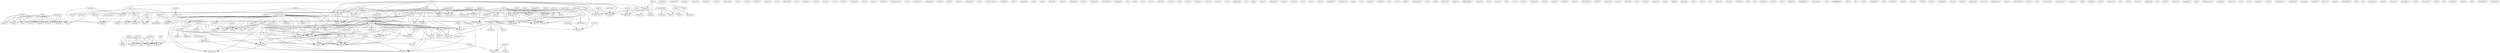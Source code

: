 digraph G {
  tale [ label="tale(2)" ];
  premise [ label="premise(1)" ];
  goes [ label="goes(1)" ];
  set [ label="set(1)" ];
  grows [ label="grows(1)" ];
  nation [ label="nation(1)" ];
  take [ label="take(1)" ];
  charge [ label="charge(1)" ];
  story [ label="story(2)" ];
  cameron [ label="cameron(1)" ];
  margaret [ label="margaret(1)" ];
  server [ label="server(2)" ];
  reply [ label="reply(1)" ];
  carries [ label="carries(1)" ];
  index [ label="index(1)" ];
  help [ label="help(1)" ];
  alt [ label="alt(1)" ];
  church [ label="church(1)" ];
  example [ label="example(1)" ];
  freedom [ label="freedom(2)" ];
  walter [ label="walter(1)" ];
  paperback [ label="paperback(1)" ];
  style [ label="style(1)" ];
  seldes [ label="seldes(1)" ];
  number [ label="number(2)" ];
  volume [ label="volume(2)" ];
  review [ label="review(1)" ];
  contains [ label="contains(3)" ];
  began [ label="began(1)" ];
  trilogy [ label="trilogy(1)" ];
  edmund [ label="edmund(1)" ];
  live [ label="live(1)" ];
  substance [ label="substance(1)" ];
  star [ label="star(1)" ];
  vertrieb [ label="vertrieb(1)" ];
  study [ label="study(1)" ];
  person [ label="person(1)" ];
  maze [ label="maze(1)" ];
  knaur [ label="knaur(1)" ];
  remained [ label="remained(1)" ];
  case [ label="case(1)" ];
  argues [ label="argues(1)" ];
  britain [ label="britain(1)" ];
  secularization [ label="secularization(1)" ];
  swinburne [ label="swinburne(3)" ];
  attempt [ label="attempt(1)" ];
  incoherent [ label="incoherent(1)" ];
  makes [ label="makes(1)" ];
  book [ label="book(4)" ];
  construct [ label="construct(1)" ];
  read [ label="read(1)" ];
  attention [ label="attention(1)" ];
  god [ label="god(15)" ];
  series [ label="series(1)" ];
  ranges [ label="ranges(1)" ];
  hand [ label="hand(1)" ];
  works [ label="works(1)" ];
  edition [ label="edition(3)" ];
  work [ label="work(2)" ];
  existence [ label="existence(6)" ];
  includes [ label="includes(3)" ];
  contempory [ label="contempory(1)" ];
  delight [ label="delight(1)" ];
  al [ label="al(1)" ];
  rebut [ label="rebut(1)" ];
  card [ label="card(1)" ];
  coherence [ label="coherence(1)" ];
  pangborn [ label="pangborn(1)" ];
  congress [ label="congress(2)" ];
  music [ label="music(1)" ];
  miller [ label="miller(1)" ];
  planet [ label="planet(1)" ];
  dictionary [ label="dictionary(1)" ];
  haught [ label="haught(1)" ];
  present [ label="present(1)" ];
  day [ label="day(1)" ];
  persecution [ label="persecution(1)" ];
  see [ label="see(1)" ];
  fish [ label="fish(5)" ];
  atheist [ label="atheist(8)" ];
  area [ label="area(2)" ];
  netcom [ label="netcom(1)" ];
  word [ label="word(1)" ];
  com [ label="com(1)" ];
  symbol [ label="symbol(1)" ];
  bumper [ label="bumper(1)" ];
  figmo [ label="figmo(1)" ];
  ibka [ label="ibka(2)" ];
  der [ label="der(2)" ];
  publish [ label="publish(4)" ];
  journal [ label="journal(2)" ];
  hour [ label="hour(1)" ];
  demonstrates [ label="demonstrates(1)" ];
  catholic [ label="catholic(1)" ];
  editor [ label="editor(1)" ];
  moulded [ label="moulded(1)" ];
  hardcover [ label="hardcover(2)" ];
  view [ label="view(2)" ];
  considers [ label="considers(1)" ];
  world [ label="world(3)" ];
  critique [ label="critique(1)" ];
  philosophy [ label="philosophy(1)" ];
  kind [ label="kind(1)" ];
  paper [ label="paper(3)" ];
  hero [ label="hero(1)" ];
  lamb [ label="lamb(1)" ];
  property [ label="property(1)" ];
  exists [ label="exists(3)" ];
  version [ label="version(3)" ];
  york [ label="york(2)" ];
  comply [ label="comply(1)" ];
  subtitled [ label="subtitled(1)" ];
  north [ label="north(1)" ];
  cathedral [ label="cathedral(1)" ];
  hollywood [ label="hollywood(1)" ];
  handmaid [ label="handmaid(1)" ];
  ew [ label="ew(1)" ];
  usa [ label="usa(1)" ];
  dunkle [ label="dunkle(1)" ];
  name [ label="name(2)" ];
  atheism [ label="atheism(11)" ];
  archive [ label="archive(2)" ];
  ibdk [ label="ibdk(1)" ];
  zur [ label="zur(1)" ];
  drive [ label="drive(1)" ];
  describe [ label="describe(1)" ];
  traces [ label="traces(1)" ];
  postfach [ label="postfach(1)" ];
  write [ label="write(5)" ];
  bay [ label="bay(1)" ];
  mail [ label="mail(1)" ];
  press [ label="press(8)" ];
  history [ label="history(6)" ];
  translation [ label="translation(1)" ];
  erste [ label="erste(1)" ];
  fax [ label="fax(2)" ];
  fiction [ label="fiction(2)" ];
  magazine [ label="magazine(1)" ];
  etc [ label="etc(1)" ];
  seems [ label="seems(1)" ];
  living [ label="living(1)" ];
  temple [ label="temple(2)" ];
  atwood [ label="atwood(1)" ];
  friend [ label="friend(1)" ];
  invasion [ label="invasion(1)" ];
  turner [ label="turner(1)" ];
  norm [ label="norm(1)" ];
  listing [ label="listing(1)" ];
  reality [ label="reality(1)" ];
  raise [ label="raise(1)" ];
  following [ label="following(1)" ];
  wi [ label="wi(1)" ];
  kung [ label="kung(1)" ];
  belief [ label="belief(3)" ];
  fate [ label="fate(1)" ];
  evil [ label="evil(1)" ];
  idea [ label="idea(2)" ];
  range [ label="range(1)" ];
  anthology [ label="anthology(3)" ];
  freethought [ label="freethought(2)" ];
  diener [ label="diener(1)" ];
  plantinga [ label="plantinga(1)" ];
  begins [ label="begins(1)" ];
  murder [ label="murder(1)" ];
  zeit [ label="zeit(1)" ];
  saint [ label="saint(1)" ];
  diary [ label="diary(1)" ];
  theocracy [ label="theocracy(1)" ];
  woman [ label="woman(2)" ];
  tries [ label="tries(1)" ];
  life [ label="life(1)" ];
  post [ label="post(2)" ];
  ink [ label="ink(1)" ];
  spent [ label="spent(1)" ];
  cohen [ label="cohen(1)" ];
  similarity [ label="similarity(1)" ];
  axiarchism [ label="axiarchism(1)" ];
  gem [ label="gem(1)" ];
  box [ label="box(3)" ];
  became [ label="became(1)" ];
  period [ label="period(1)" ];
  rely [ label="rely(1)" ];
  devil [ label="devil(1)" ];
  bank [ label="bank(1)" ];
  justification [ label="justification(2)" ];
  man [ label="man(1)" ];
  dick [ label="dick(3)" ];
  healer [ label="healer(2)" ];
  group [ label="group(1)" ];
  relevance [ label="relevance(1)" ];
  leibowitz [ label="leibowitz(2)" ];
  origin [ label="origin(1)" ];
  germany [ label="germany(3)" ];
  bibliography [ label="bibliography(1)" ];
  terminology [ label="terminology(1)" ];
  usage [ label="usage(1)" ];
  defining [ label="defining(1)" ];
  appendix [ label="appendix(2)" ];
  demand [ label="demand(1)" ];
  fuss [ label="fuss(1)" ];
  reason [ label="reason(1)" ];
  lelie [ label="lelie(1)" ];
  claus [ label="claus(1)" ];
  death [ label="death(1)" ];
  humanist [ label="humanist(1)" ];
  internationaler [ label="internationaler(2)" ];
  brain [ label="brain(2)" ];
  beam [ label="beam(1)" ];
  listening [ label="listening(1)" ];
  laser [ label="laser(1)" ];
  austin [ label="austin(2)" ];
  canyon [ label="canyon(1)" ];
  catalog [ label="catalog(1)" ];
  gordon [ label="gordon(1)" ];
  information [ label="information(1)" ];
  faith [ label="faith(2)" ];
  pot [ label="pot(2)" ];
  berlin [ label="berlin(2)" ];
  hannover [ label="hannover(1)" ];
  theism [ label="theism(3)" ];
  imputation [ label="imputation(1)" ];
  century [ label="century(1)" ];
  price [ label="price(1)" ];
  america [ label="america(1)" ];
  way [ label="way(2)" ];
  mainstream [ label="mainstream(1)" ];
  newsletter [ label="newsletter(1)" ];
  joe [ label="joe(1)" ];
  conway [ label="conway(1)" ];
  george [ label="george(1)" ];
  realm [ label="realm(1)" ];
  philip [ label="philip(2)" ];
  lynn [ label="lynn(1)" ];
  platinga [ label="platinga(1)" ];
  oxford [ label="oxford(1)" ];
  gold [ label="gold(1)" ];
  christian [ label="christian(2)" ];
  effect [ label="effect(1)" ];
  bible [ label="bible(5)" ];
  radio [ label="radio(1)" ];
  peter [ label="peter(1)" ];
  christianity [ label="christianity(4)" ];
  searches [ label="searches(1)" ];
  martin [ label="martin(1)" ];
  creed [ label="creed(1)" ];
  earth [ label="earth(2)" ];
  deity [ label="deity(2)" ];
  returns [ label="returns(1)" ];
  system [ label="system(1)" ];
  pp [ label="pp(1)" ];
  address [ label="address(1)" ];
  anyone [ label="anyone(1)" ];
  library [ label="library(1)" ];
  street [ label="street(2)" ];
  aah [ label="aah(1)" ];
  rh [ label="rh(1)" ];
  produce [ label="produce(1)" ];
  proof [ label="proof(1)" ];
  rosa [ label="rosa(2)" ];
  thought [ label="thought(1)" ];
  description [ label="description(1)" ];
  road [ label="road(2)" ];
  association [ label="association(2)" ];
  use [ label="use(1)" ];
  atwood [ label="atwood(1)" ];
  philadelphia [ label="philadelphia(1)" ];
  looks [ label="looks(1)" ];
  die [ label="die(1)" ];
  hrsg [ label="hrsg(1)" ];
  ballantine [ label="ballantine(1)" ];
  lion [ label="lion(1)" ];
  concept [ label="concept(1)" ];
  cardiff [ label="cardiff(1)" ];
  german [ label="german(1)" ];
  believed [ label="believed(1)" ];
  sort [ label="sort(1)" ];
  addresses [ label="addresses(1)" ];
  bund [ label="bund(1)" ];
  laurel [ label="laurel(1)" ];
  handbook [ label="handbook(1)" ];
  square [ label="square(1)" ];
  france [ label="france(1)" ];
  mantis [ label="mantis(3)" ];
  holloway [ label="holloway(1)" ];
  society [ label="society(3)" ];
  compromise [ label="compromise(1)" ];
  know [ label="know(1)" ];
  contradicts [ label="contradicts(1)" ];
  religion [ label="religion(6)" ];
  technology [ label="technology(2)" ];
  uk [ label="uk(3)" ];
  christ [ label="christ(1)" ];
  hall [ label="hall(1)" ];
  rationalism [ label="rationalism(1)" ];
  materialien [ label="materialien(1)" ];
  madness [ label="madness(1)" ];
  king [ label="king(1)" ];
  buffalo [ label="buffalo(3)" ];
  foote [ label="foote(2)" ];
  examiner [ label="examiner(1)" ];
  nd [ label="nd(1)" ];
  truth [ label="truth(1)" ];
  michael [ label="michael(1)" ];
  sidgwick [ label="sidgwick(1)" ];
  lynn [ label="lynn(1)" ];
  ny [ label="ny(2)" ];
  edgar [ label="edgar(1)" ];
  doomsday [ label="doomsday(2)" ];
  humanism [ label="humanism(5)" ];
  morality [ label="morality(1)" ];
  emphasis [ label="emphasis(1)" ];
  novel [ label="novel(3)" ];
  aap [ label="aap(1)" ];
  informationen [ label="informationen(1)" ];
  england [ label="england(1)" ];
  kingdom [ label="kingdom(1)" ];
  american [ label="american(1)" ];
  miz [ label="miz(2)" ];
  kant [ label="kant(1)" ];
  university [ label="university(3)" ];
  mackie [ label="mackie(3)" ];
  passage [ label="passage(1)" ];
  prometheus [ label="prometheus(4)" ];
  santa [ label="santa(2)" ];
  organization [ label="organization(1)" ];
  rationalist [ label="rationalist(1)" ];
  mathew [ label="mathew(3)" ];
  co [ label="co(3)" ];
  bantam [ label="bantam(1)" ];
  swinburne [ label="swinburne(2)" ];
  oxford [ label="oxford(1)" ];
  canticle [ label="canticle(1)" ];
  galactic [ label="galactic(1)" ];
  hume [ label="hume(1)" ];
  freethinker [ label="freethinker(1)" ];
  ffrf [ label="ffrf(1)" ];
  rl [ label="rl(1)" ];
  performed [ label="performed(1)" ];
  miracle [ label="miracle(2)" ];
  wrote [ label="wrote(3)" ];
  newman [ label="newman(1)" ];
  telephone [ label="telephone(4)" ];
  mail [ label="mail(2)" ];
  fernwright [ label="fernwright(1)" ];
  stein [ label="stein(1)" ];
  december [ label="december(1)" ];
  mind [ label="mind(1)" ];
  tx [ label="tx(2)" ];
  madison [ label="madison(1)" ];
  conduit [ label="conduit(1)" ];
  ball [ label="ball(2)" ];
  usa [ label="usa(3)" ];
  foundation [ label="foundation(2)" ];
  isbn [ label="isbn(4)" ];
  norm [ label="norm(1)" ];
  evolution [ label="evolution(3)" ];
  tale -> premise [ label="1" ];
  tale -> goes [ label="1" ];
  tale -> set [ label="1" ];
  tale -> grows [ label="1" ];
  tale -> nation [ label="1" ];
  tale -> take [ label="1" ];
  tale -> charge [ label="1" ];
  tale -> story [ label="1" ];
  server -> reply [ label="1" ];
  server -> carries [ label="1" ];
  server -> index [ label="1" ];
  server -> help [ label="1" ];
  server -> alt [ label="1" ];
  volume -> review [ label="1" ];
  volume -> contains [ label="1" ];
  volume -> began [ label="1" ];
  volume -> trilogy [ label="1" ];
  swinburne -> attempt [ label="1" ];
  swinburne -> incoherent [ label="1" ];
  swinburne -> makes [ label="1" ];
  swinburne -> book [ label="2" ];
  swinburne -> construct [ label="1" ];
  swinburne -> read [ label="1" ];
  swinburne -> attention [ label="1" ];
  swinburne -> god [ label="1" ];
  swinburne -> series [ label="1" ];
  swinburne -> ranges [ label="1" ];
  swinburne -> hand [ label="1" ];
  swinburne -> works [ label="1" ];
  swinburne -> edition [ label="1" ];
  swinburne -> work [ label="1" ];
  swinburne -> existence [ label="1" ];
  swinburne -> includes [ label="1" ];
  swinburne -> contempory [ label="1" ];
  swinburne -> delight [ label="1" ];
  swinburne -> al [ label="1" ];
  swinburne -> rebut [ label="1" ];
  swinburne -> began [ label="1" ];
  swinburne -> trilogy [ label="1" ];
  congress -> premise [ label="1" ];
  congress -> set [ label="1" ];
  congress -> nation [ label="1" ];
  congress -> take [ label="1" ];
  congress -> charge [ label="1" ];
  congress -> story [ label="1" ];
  haught -> present [ label="1" ];
  haught -> day [ label="1" ];
  haught -> persecution [ label="1" ];
  haught -> see [ label="1" ];
  fish -> atheist [ label="1" ];
  fish -> area [ label="1" ];
  fish -> netcom [ label="1" ];
  fish -> word [ label="1" ];
  fish -> com [ label="1" ];
  fish -> symbol [ label="1" ];
  fish -> bumper [ label="1" ];
  fish -> figmo [ label="1" ];
  ibka -> der [ label="1" ];
  ibka -> publish [ label="1" ];
  ibka -> journal [ label="1" ];
  hardcover -> incoherent [ label="1" ];
  hardcover -> present [ label="1" ];
  hardcover -> view [ label="1" ];
  hardcover -> considers [ label="1" ];
  hardcover -> world [ label="1" ];
  hardcover -> critique [ label="1" ];
  hardcover -> philosophy [ label="1" ];
  hardcover -> kind [ label="1" ];
  hardcover -> paper [ label="1" ];
  exists -> version [ label="1" ];
  york -> present [ label="1" ];
  york -> view [ label="1" ];
  york -> world [ label="1" ];
  york -> philosophy [ label="1" ];
  york -> kind [ label="1" ];
  york -> paper [ label="1" ];
  incoherent -> rebut [ label="1" ];
  usa -> dunkle [ label="1" ];
  usa -> present [ label="1" ];
  usa -> atheist [ label="1" ];
  usa -> name [ label="1" ];
  usa -> atheism [ label="1" ];
  usa -> view [ label="1" ];
  usa -> bumper [ label="1" ];
  usa -> archive [ label="1" ];
  usa -> world [ label="1" ];
  usa -> philosophy [ label="1" ];
  usa -> kind [ label="1" ];
  usa -> paper [ label="1" ];
  present -> day [ label="1" ];
  present -> view [ label="1" ];
  present -> world [ label="1" ];
  present -> philosophy [ label="1" ];
  postfach -> atheist [ label="1" ];
  postfach -> write [ label="1" ];
  mail -> reply [ label="2" ];
  mail -> carries [ label="1" ];
  mail -> index [ label="2" ];
  mail -> help [ label="2" ];
  mail -> alt [ label="1" ];
  press -> atheist [ label="1" ];
  press -> history [ label="1" ];
  press -> translation [ label="1" ];
  press -> erste [ label="1" ];
  press -> publish [ label="2" ];
  press -> fax [ label="1" ];
  press -> fiction [ label="1" ];
  press -> magazine [ label="1" ];
  press -> considers [ label="1" ];
  press -> etc [ label="1" ];
  press -> seems [ label="1" ];
  press -> critique [ label="1" ];
  temple -> considers [ label="1" ];
  temple -> critique [ label="1" ];
  atwood -> goes [ label="1" ];
  atwood -> set [ label="1" ];
  atwood -> grows [ label="1" ];
  atwood -> nation [ label="1" ];
  atwood -> take [ label="1" ];
  atwood -> charge [ label="1" ];
  atwood -> story [ label="1" ];
  atheist -> friend [ label="1" ];
  atheist -> write [ label="1" ];
  norm -> listing [ label="1" ];
  history -> belief [ label="2" ];
  history -> translation [ label="1" ];
  history -> day [ label="1" ];
  history -> erste [ label="1" ];
  history -> fate [ label="2" ];
  history -> atheism [ label="2" ];
  history -> evil [ label="1" ];
  history -> etc [ label="1" ];
  history -> idea [ label="2" ];
  history -> range [ label="1" ];
  history -> anthology [ label="1" ];
  history -> persecution [ label="1" ];
  history -> freethought [ label="1" ];
  belief -> existence [ label="2" ];
  book -> read [ label="1" ];
  book -> diary [ label="1" ];
  book -> theocracy [ label="1" ];
  book -> woman [ label="1" ];
  book -> hand [ label="1" ];
  book -> works [ label="1" ];
  book -> tries [ label="1" ];
  book -> delight [ label="1" ];
  book -> began [ label="1" ];
  book -> trilogy [ label="1" ];
  book -> life [ label="1" ];
  post -> set [ label="1" ];
  post -> ink [ label="1" ];
  post -> spent [ label="1" ];
  post -> paper [ label="1" ];
  area -> netcom [ label="1" ];
  area -> com [ label="1" ];
  area -> figmo [ label="1" ];
  healer -> group [ label="1" ];
  healer -> relevance [ label="1" ];
  germany -> write [ label="1" ];
  contains -> terminology [ label="1" ];
  contains -> usage [ label="1" ];
  contains -> defining [ label="1" ];
  contains -> existence [ label="1" ];
  contains -> appendix [ label="1" ];
  internationaler -> write [ label="1" ];
  brain -> beam [ label="1" ];
  brain -> listening [ label="1" ];
  brain -> laser [ label="1" ];
  faith -> pot [ label="1" ];
  faith -> began [ label="1" ];
  faith -> trilogy [ label="1" ];
  theism -> imputation [ label="1" ];
  theism -> existence [ label="1" ];
  theism -> century [ label="1" ];
  theism -> began [ label="1" ];
  theism -> trilogy [ label="1" ];
  way -> view [ label="1" ];
  way -> idea [ label="1" ];
  way -> world [ label="1" ];
  way -> mainstream [ label="1" ];
  publish -> journal [ label="1" ];
  publish -> newsletter [ label="1" ];
  publish -> magazine [ label="1" ];
  atheism -> evil [ label="1" ];
  atheism -> god [ label="2" ];
  atheism -> idea [ label="1" ];
  atheism -> index [ label="1" ];
  atheism -> bumper [ label="3" ];
  atheism -> range [ label="1" ];
  atheism -> anthology [ label="1" ];
  atheism -> existence [ label="2" ];
  atheism -> archive [ label="3" ];
  fax -> magazine [ label="1" ];
  fax -> see [ label="1" ];
  lynn -> netcom [ label="1" ];
  lynn -> com [ label="1" ];
  lynn -> figmo [ label="1" ];
  oxford -> began [ label="1" ];
  oxford -> trilogy [ label="1" ];
  christian -> fiction [ label="1" ];
  christian -> theocracy [ label="1" ];
  christian -> imputation [ label="1" ];
  christian -> woman [ label="1" ];
  christian -> etc [ label="1" ];
  christian -> seems [ label="1" ];
  christian -> tries [ label="1" ];
  christian -> effect [ label="1" ];
  christian -> century [ label="1" ];
  christian -> life [ label="1" ];
  bible -> version [ label="1" ];
  bible -> radio [ label="1" ];
  bible -> work [ label="1" ];
  bible -> effect [ label="1" ];
  christianity -> searches [ label="1" ];
  christianity -> beam [ label="1" ];
  christianity -> considers [ label="3" ];
  christianity -> laser [ label="1" ];
  christianity -> critique [ label="3" ];
  martin -> hand [ label="1" ];
  martin -> works [ label="1" ];
  martin -> delight [ label="1" ];
  fiction -> etc [ label="1" ];
  fiction -> seems [ label="1" ];
  fiction -> story [ label="1" ];
  creed -> idea [ label="1" ];
  earth -> deity [ label="1" ];
  earth -> returns [ label="1" ];
  earth -> woman [ label="1" ];
  earth -> system [ label="1" ];
  earth -> relevance [ label="1" ];
  street -> magazine [ label="1" ];
  road -> magazine [ label="1" ];
  atwood -> take [ label="1" ];
  atwood -> charge [ label="1" ];
  atwood -> story [ label="1" ];
  god -> series [ label="1" ];
  god -> imputation [ label="1" ];
  god -> woman [ label="1" ];
  god -> system [ label="1" ];
  god -> idea [ label="2" ];
  god -> believed [ label="1" ];
  god -> edition [ label="1" ];
  god -> work [ label="1" ];
  god -> sort [ label="1" ];
  god -> existence [ label="2" ];
  god -> addresses [ label="2" ];
  god -> includes [ label="1" ];
  god -> century [ label="1" ];
  god -> contempory [ label="1" ];
  god -> rebut [ label="1" ];
  god -> began [ label="1" ];
  god -> trilogy [ label="1" ];
  mantis -> carries [ label="1" ];
  mantis -> index [ label="1" ];
  mantis -> help [ label="1" ];
  mantis -> alt [ label="1" ];
  version -> bumper [ label="1" ];
  version -> archive [ label="1" ];
  woman -> system [ label="1" ];
  woman -> tries [ label="1" ];
  woman -> life [ label="1" ];
  pot -> relevance [ label="1" ];
  religion -> technology [ label="1" ];
  religion -> bumper [ label="2" ];
  religion -> archive [ label="2" ];
  uk -> index [ label="1" ];
  uk -> help [ label="1" ];
  uk -> alt [ label="1" ];
  lynn -> figmo [ label="1" ];
  doomsday -> paper [ label="1" ];
  humanism -> listing [ label="2" ];
  humanism -> freethought [ label="2" ];
  novel -> paper [ label="1" ];
  anthology -> listing [ label="1" ];
  american -> listing [ label="1" ];
  edition -> includes [ label="1" ];
  edition -> rebut [ label="1" ];
  edition -> began [ label="1" ];
  edition -> trilogy [ label="1" ];
  work -> existence [ label="1" ];
  university -> critique [ label="1" ];
  mackie -> existence [ label="1" ];
  mackie -> includes [ label="1" ];
  mackie -> century [ label="1" ];
  mackie -> rebut [ label="1" ];
  prometheus -> effect [ label="1" ];
  prometheus -> persecution [ label="1" ];
  prometheus -> see [ label="1" ];
  mathew -> co [ label="2" ];
  swinburne -> existence [ label="1" ];
  swinburne -> includes [ label="1" ];
  swinburne -> contempory [ label="1" ];
  swinburne -> delight [ label="1" ];
  swinburne -> al [ label="1" ];
  swinburne -> rebut [ label="1" ];
  swinburne -> began [ label="1" ];
  swinburne -> trilogy [ label="1" ];
  oxford -> began [ label="1" ];
  oxford -> trilogy [ label="1" ];
  existence -> includes [ label="1" ];
  existence -> rebut [ label="1" ];
  existence -> began [ label="1" ];
  existence -> trilogy [ label="1" ];
  addresses -> archive [ label="1" ];
  archive -> alt [ label="1" ];
  archive -> co [ label="2" ];
  includes -> contempory [ label="1" ];
  includes -> rebut [ label="1" ];
  miracle -> century [ label="1" ];
  telephone -> see [ label="1" ];
  mail -> alt [ label="1" ];
  appendix -> rebut [ label="1" ];
  usa -> kind [ label="1" ];
  usa -> paper [ label="1" ];
  isbn -> kind [ label="1" ];
  isbn -> paper [ label="2" ];
}

